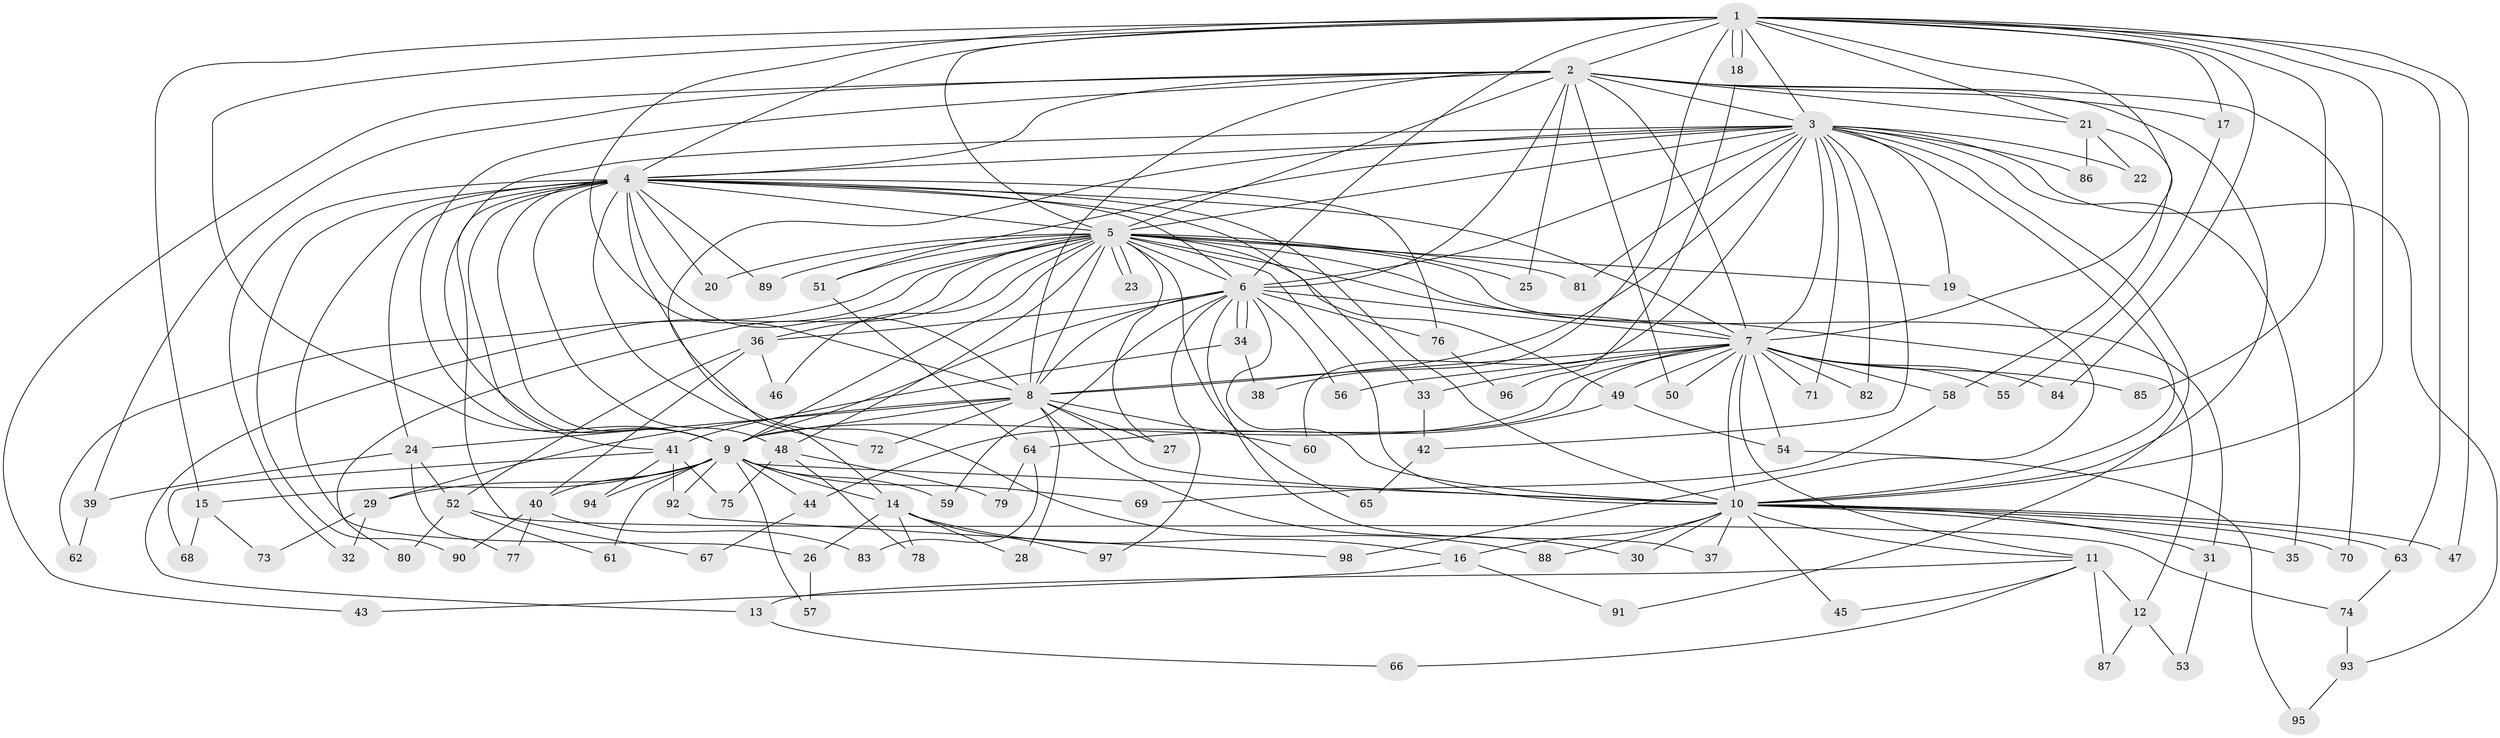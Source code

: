 // Generated by graph-tools (version 1.1) at 2025/01/03/09/25 03:01:26]
// undirected, 98 vertices, 221 edges
graph export_dot {
graph [start="1"]
  node [color=gray90,style=filled];
  1;
  2;
  3;
  4;
  5;
  6;
  7;
  8;
  9;
  10;
  11;
  12;
  13;
  14;
  15;
  16;
  17;
  18;
  19;
  20;
  21;
  22;
  23;
  24;
  25;
  26;
  27;
  28;
  29;
  30;
  31;
  32;
  33;
  34;
  35;
  36;
  37;
  38;
  39;
  40;
  41;
  42;
  43;
  44;
  45;
  46;
  47;
  48;
  49;
  50;
  51;
  52;
  53;
  54;
  55;
  56;
  57;
  58;
  59;
  60;
  61;
  62;
  63;
  64;
  65;
  66;
  67;
  68;
  69;
  70;
  71;
  72;
  73;
  74;
  75;
  76;
  77;
  78;
  79;
  80;
  81;
  82;
  83;
  84;
  85;
  86;
  87;
  88;
  89;
  90;
  91;
  92;
  93;
  94;
  95;
  96;
  97;
  98;
  1 -- 2;
  1 -- 3;
  1 -- 4;
  1 -- 5;
  1 -- 6;
  1 -- 7;
  1 -- 8;
  1 -- 9;
  1 -- 10;
  1 -- 15;
  1 -- 17;
  1 -- 18;
  1 -- 18;
  1 -- 21;
  1 -- 38;
  1 -- 47;
  1 -- 63;
  1 -- 84;
  1 -- 85;
  2 -- 3;
  2 -- 4;
  2 -- 5;
  2 -- 6;
  2 -- 7;
  2 -- 8;
  2 -- 9;
  2 -- 10;
  2 -- 17;
  2 -- 21;
  2 -- 25;
  2 -- 39;
  2 -- 43;
  2 -- 50;
  2 -- 70;
  3 -- 4;
  3 -- 5;
  3 -- 6;
  3 -- 7;
  3 -- 8;
  3 -- 9;
  3 -- 10;
  3 -- 14;
  3 -- 19;
  3 -- 22;
  3 -- 35;
  3 -- 42;
  3 -- 51;
  3 -- 60;
  3 -- 71;
  3 -- 81;
  3 -- 82;
  3 -- 86;
  3 -- 91;
  3 -- 93;
  4 -- 5;
  4 -- 6;
  4 -- 7;
  4 -- 8;
  4 -- 9;
  4 -- 10;
  4 -- 20;
  4 -- 24;
  4 -- 26;
  4 -- 32;
  4 -- 33;
  4 -- 41;
  4 -- 48;
  4 -- 67;
  4 -- 72;
  4 -- 76;
  4 -- 88;
  4 -- 89;
  4 -- 90;
  5 -- 6;
  5 -- 7;
  5 -- 8;
  5 -- 9;
  5 -- 10;
  5 -- 12;
  5 -- 13;
  5 -- 19;
  5 -- 20;
  5 -- 23;
  5 -- 23;
  5 -- 25;
  5 -- 27;
  5 -- 31;
  5 -- 36;
  5 -- 46;
  5 -- 48;
  5 -- 49;
  5 -- 51;
  5 -- 62;
  5 -- 65;
  5 -- 80;
  5 -- 81;
  5 -- 89;
  6 -- 7;
  6 -- 8;
  6 -- 9;
  6 -- 10;
  6 -- 34;
  6 -- 34;
  6 -- 36;
  6 -- 37;
  6 -- 56;
  6 -- 59;
  6 -- 76;
  6 -- 97;
  7 -- 8;
  7 -- 9;
  7 -- 10;
  7 -- 11;
  7 -- 33;
  7 -- 44;
  7 -- 49;
  7 -- 50;
  7 -- 54;
  7 -- 55;
  7 -- 56;
  7 -- 58;
  7 -- 71;
  7 -- 82;
  7 -- 84;
  7 -- 85;
  8 -- 9;
  8 -- 10;
  8 -- 24;
  8 -- 27;
  8 -- 28;
  8 -- 29;
  8 -- 30;
  8 -- 60;
  8 -- 72;
  9 -- 10;
  9 -- 14;
  9 -- 15;
  9 -- 29;
  9 -- 40;
  9 -- 44;
  9 -- 57;
  9 -- 59;
  9 -- 61;
  9 -- 69;
  9 -- 92;
  9 -- 94;
  10 -- 11;
  10 -- 16;
  10 -- 30;
  10 -- 31;
  10 -- 35;
  10 -- 37;
  10 -- 45;
  10 -- 47;
  10 -- 63;
  10 -- 70;
  10 -- 88;
  11 -- 12;
  11 -- 13;
  11 -- 45;
  11 -- 66;
  11 -- 87;
  12 -- 53;
  12 -- 87;
  13 -- 66;
  14 -- 16;
  14 -- 26;
  14 -- 28;
  14 -- 78;
  14 -- 97;
  15 -- 68;
  15 -- 73;
  16 -- 43;
  16 -- 91;
  17 -- 55;
  18 -- 96;
  19 -- 98;
  21 -- 22;
  21 -- 58;
  21 -- 86;
  24 -- 39;
  24 -- 52;
  24 -- 77;
  26 -- 57;
  29 -- 32;
  29 -- 73;
  31 -- 53;
  33 -- 42;
  34 -- 38;
  34 -- 41;
  36 -- 40;
  36 -- 46;
  36 -- 52;
  39 -- 62;
  40 -- 77;
  40 -- 83;
  40 -- 90;
  41 -- 68;
  41 -- 75;
  41 -- 92;
  41 -- 94;
  42 -- 65;
  44 -- 67;
  48 -- 75;
  48 -- 78;
  48 -- 79;
  49 -- 54;
  49 -- 64;
  51 -- 64;
  52 -- 61;
  52 -- 74;
  52 -- 80;
  54 -- 95;
  58 -- 69;
  63 -- 74;
  64 -- 79;
  64 -- 83;
  74 -- 93;
  76 -- 96;
  92 -- 98;
  93 -- 95;
}
